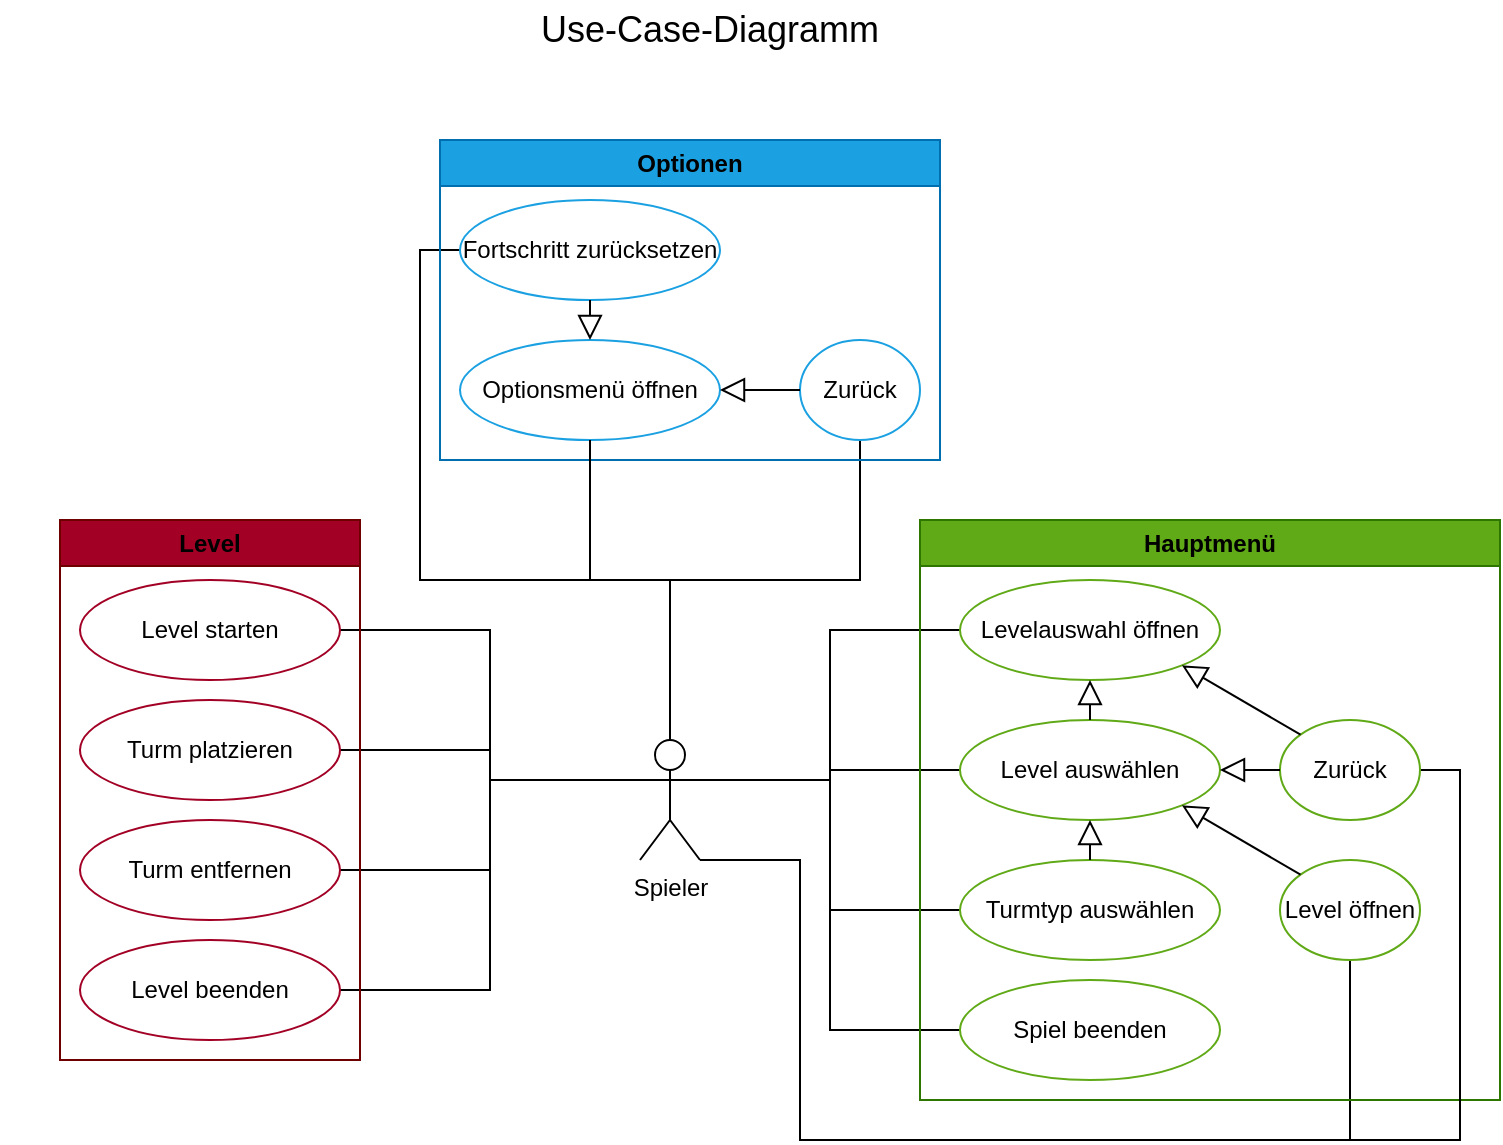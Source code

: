 <mxfile version="22.1.21" type="device">
  <diagram name="Seite-1" id="jFOsBGiqdpG6RBkZFCJJ">
    <mxGraphModel dx="819" dy="478" grid="1" gridSize="10" guides="1" tooltips="1" connect="1" arrows="1" fold="1" page="0" pageScale="1" pageWidth="827" pageHeight="1169" math="0" shadow="0">
      <root>
        <mxCell id="0" />
        <mxCell id="1" parent="0" />
        <mxCell id="WlG8nfUnTA8UvonYxR9_-14" style="edgeStyle=orthogonalEdgeStyle;rounded=0;orthogonalLoop=1;jettySize=auto;html=1;exitX=1;exitY=0.333;exitDx=0;exitDy=0;exitPerimeter=0;entryX=0;entryY=0.5;entryDx=0;entryDy=0;endArrow=none;endFill=0;" parent="1" source="WlG8nfUnTA8UvonYxR9_-1" target="WlG8nfUnTA8UvonYxR9_-3" edge="1">
          <mxGeometry relative="1" as="geometry" />
        </mxCell>
        <mxCell id="WlG8nfUnTA8UvonYxR9_-15" style="edgeStyle=orthogonalEdgeStyle;rounded=0;orthogonalLoop=1;jettySize=auto;html=1;exitX=1;exitY=0.333;exitDx=0;exitDy=0;exitPerimeter=0;entryX=0;entryY=0.5;entryDx=0;entryDy=0;endArrow=none;endFill=0;" parent="1" source="WlG8nfUnTA8UvonYxR9_-1" target="WlG8nfUnTA8UvonYxR9_-4" edge="1">
          <mxGeometry relative="1" as="geometry" />
        </mxCell>
        <mxCell id="WlG8nfUnTA8UvonYxR9_-16" style="edgeStyle=orthogonalEdgeStyle;rounded=0;orthogonalLoop=1;jettySize=auto;html=1;exitX=1;exitY=0.333;exitDx=0;exitDy=0;exitPerimeter=0;entryX=0;entryY=0.5;entryDx=0;entryDy=0;endArrow=none;endFill=0;" parent="1" source="WlG8nfUnTA8UvonYxR9_-1" target="WlG8nfUnTA8UvonYxR9_-5" edge="1">
          <mxGeometry relative="1" as="geometry" />
        </mxCell>
        <mxCell id="WlG8nfUnTA8UvonYxR9_-17" style="edgeStyle=orthogonalEdgeStyle;rounded=0;orthogonalLoop=1;jettySize=auto;html=1;exitX=1;exitY=0.333;exitDx=0;exitDy=0;exitPerimeter=0;entryX=0;entryY=0.5;entryDx=0;entryDy=0;endArrow=none;endFill=0;" parent="1" source="WlG8nfUnTA8UvonYxR9_-1" target="WlG8nfUnTA8UvonYxR9_-6" edge="1">
          <mxGeometry relative="1" as="geometry" />
        </mxCell>
        <mxCell id="WlG8nfUnTA8UvonYxR9_-18" style="edgeStyle=orthogonalEdgeStyle;rounded=0;orthogonalLoop=1;jettySize=auto;html=1;exitX=1;exitY=1;exitDx=0;exitDy=0;exitPerimeter=0;entryX=0.5;entryY=1;entryDx=0;entryDy=0;endArrow=none;endFill=0;" parent="1" source="WlG8nfUnTA8UvonYxR9_-1" target="WlG8nfUnTA8UvonYxR9_-8" edge="1">
          <mxGeometry relative="1" as="geometry">
            <Array as="points">
              <mxPoint x="480" y="460" />
              <mxPoint x="480" y="600" />
              <mxPoint x="755" y="600" />
            </Array>
          </mxGeometry>
        </mxCell>
        <mxCell id="WlG8nfUnTA8UvonYxR9_-30" style="edgeStyle=orthogonalEdgeStyle;rounded=0;orthogonalLoop=1;jettySize=auto;html=1;exitX=0.5;exitY=0;exitDx=0;exitDy=0;exitPerimeter=0;entryX=0.5;entryY=1;entryDx=0;entryDy=0;endArrow=none;endFill=0;" parent="1" source="WlG8nfUnTA8UvonYxR9_-1" target="WlG8nfUnTA8UvonYxR9_-24" edge="1">
          <mxGeometry relative="1" as="geometry">
            <Array as="points">
              <mxPoint x="415" y="320" />
              <mxPoint x="510" y="320" />
            </Array>
          </mxGeometry>
        </mxCell>
        <mxCell id="WlG8nfUnTA8UvonYxR9_-31" style="edgeStyle=orthogonalEdgeStyle;rounded=0;orthogonalLoop=1;jettySize=auto;html=1;exitX=0.5;exitY=0;exitDx=0;exitDy=0;exitPerimeter=0;entryX=0;entryY=0.5;entryDx=0;entryDy=0;endArrow=none;endFill=0;" parent="1" source="WlG8nfUnTA8UvonYxR9_-1" target="WlG8nfUnTA8UvonYxR9_-25" edge="1">
          <mxGeometry relative="1" as="geometry">
            <Array as="points">
              <mxPoint x="415" y="320" />
              <mxPoint x="290" y="320" />
              <mxPoint x="290" y="155" />
            </Array>
          </mxGeometry>
        </mxCell>
        <mxCell id="WlG8nfUnTA8UvonYxR9_-36" style="edgeStyle=orthogonalEdgeStyle;rounded=0;orthogonalLoop=1;jettySize=auto;html=1;exitX=0;exitY=0.333;exitDx=0;exitDy=0;exitPerimeter=0;entryX=1;entryY=0.5;entryDx=0;entryDy=0;endArrow=none;endFill=0;" parent="1" source="WlG8nfUnTA8UvonYxR9_-1" target="WlG8nfUnTA8UvonYxR9_-32" edge="1">
          <mxGeometry relative="1" as="geometry" />
        </mxCell>
        <mxCell id="WlG8nfUnTA8UvonYxR9_-37" style="edgeStyle=orthogonalEdgeStyle;rounded=0;orthogonalLoop=1;jettySize=auto;html=1;exitX=0;exitY=0.333;exitDx=0;exitDy=0;exitPerimeter=0;entryX=1;entryY=0.5;entryDx=0;entryDy=0;endArrow=none;endFill=0;" parent="1" source="WlG8nfUnTA8UvonYxR9_-1" target="WlG8nfUnTA8UvonYxR9_-33" edge="1">
          <mxGeometry relative="1" as="geometry" />
        </mxCell>
        <mxCell id="WlG8nfUnTA8UvonYxR9_-38" style="edgeStyle=orthogonalEdgeStyle;rounded=0;orthogonalLoop=1;jettySize=auto;html=1;exitX=0;exitY=0.333;exitDx=0;exitDy=0;exitPerimeter=0;entryX=1;entryY=0.5;entryDx=0;entryDy=0;endArrow=none;endFill=0;" parent="1" source="WlG8nfUnTA8UvonYxR9_-1" target="WlG8nfUnTA8UvonYxR9_-34" edge="1">
          <mxGeometry relative="1" as="geometry" />
        </mxCell>
        <mxCell id="WlG8nfUnTA8UvonYxR9_-39" style="edgeStyle=orthogonalEdgeStyle;rounded=0;orthogonalLoop=1;jettySize=auto;html=1;exitX=0;exitY=0.333;exitDx=0;exitDy=0;exitPerimeter=0;entryX=1;entryY=0.5;entryDx=0;entryDy=0;endArrow=none;endFill=0;" parent="1" source="WlG8nfUnTA8UvonYxR9_-1" target="WlG8nfUnTA8UvonYxR9_-35" edge="1">
          <mxGeometry relative="1" as="geometry" />
        </mxCell>
        <mxCell id="WlG8nfUnTA8UvonYxR9_-1" value="Spieler" style="shape=umlActor;verticalLabelPosition=bottom;verticalAlign=top;html=1;" parent="1" vertex="1">
          <mxGeometry x="400" y="400" width="30" height="60" as="geometry" />
        </mxCell>
        <mxCell id="WlG8nfUnTA8UvonYxR9_-2" value="Hauptmenü" style="swimlane;whiteSpace=wrap;html=1;fillColor=#60a917;fontColor=#000000;strokeColor=#2D7600;" parent="1" vertex="1">
          <mxGeometry x="540" y="290" width="290" height="290" as="geometry" />
        </mxCell>
        <mxCell id="WlG8nfUnTA8UvonYxR9_-3" value="Levelauswahl öffnen" style="ellipse;whiteSpace=wrap;html=1;strokeColor=#60A917;" parent="WlG8nfUnTA8UvonYxR9_-2" vertex="1">
          <mxGeometry x="20" y="30" width="130" height="50" as="geometry" />
        </mxCell>
        <mxCell id="WlG8nfUnTA8UvonYxR9_-4" value="Level auswählen" style="ellipse;whiteSpace=wrap;html=1;strokeColor=#60A917;" parent="WlG8nfUnTA8UvonYxR9_-2" vertex="1">
          <mxGeometry x="20" y="100" width="130" height="50" as="geometry" />
        </mxCell>
        <mxCell id="WlG8nfUnTA8UvonYxR9_-5" value="Turmtyp auswählen" style="ellipse;whiteSpace=wrap;html=1;strokeColor=#60A917;" parent="WlG8nfUnTA8UvonYxR9_-2" vertex="1">
          <mxGeometry x="20" y="170" width="130" height="50" as="geometry" />
        </mxCell>
        <mxCell id="WlG8nfUnTA8UvonYxR9_-6" value="Spiel beenden" style="ellipse;whiteSpace=wrap;html=1;strokeColor=#60A917;" parent="WlG8nfUnTA8UvonYxR9_-2" vertex="1">
          <mxGeometry x="20" y="230" width="130" height="50" as="geometry" />
        </mxCell>
        <mxCell id="WlG8nfUnTA8UvonYxR9_-19" style="edgeStyle=orthogonalEdgeStyle;rounded=0;orthogonalLoop=1;jettySize=auto;html=1;exitX=1;exitY=0.5;exitDx=0;exitDy=0;endArrow=none;endFill=0;" parent="WlG8nfUnTA8UvonYxR9_-2" source="WlG8nfUnTA8UvonYxR9_-7" edge="1">
          <mxGeometry relative="1" as="geometry">
            <mxPoint x="-110" y="170" as="targetPoint" />
            <Array as="points">
              <mxPoint x="270" y="125" />
              <mxPoint x="270" y="310" />
              <mxPoint x="-60" y="310" />
              <mxPoint x="-60" y="170" />
            </Array>
          </mxGeometry>
        </mxCell>
        <mxCell id="WlG8nfUnTA8UvonYxR9_-7" value="Zurück" style="ellipse;whiteSpace=wrap;html=1;strokeColor=#60A917;" parent="WlG8nfUnTA8UvonYxR9_-2" vertex="1">
          <mxGeometry x="180" y="100" width="70" height="50" as="geometry" />
        </mxCell>
        <mxCell id="WlG8nfUnTA8UvonYxR9_-8" value="Level öffnen" style="ellipse;whiteSpace=wrap;html=1;strokeColor=#60A917;" parent="WlG8nfUnTA8UvonYxR9_-2" vertex="1">
          <mxGeometry x="180" y="170" width="70" height="50" as="geometry" />
        </mxCell>
        <mxCell id="WlG8nfUnTA8UvonYxR9_-9" value="" style="endArrow=block;endSize=10;endFill=0;html=1;rounded=0;entryX=0.5;entryY=1;entryDx=0;entryDy=0;exitX=0.5;exitY=0;exitDx=0;exitDy=0;" parent="WlG8nfUnTA8UvonYxR9_-2" source="WlG8nfUnTA8UvonYxR9_-5" target="WlG8nfUnTA8UvonYxR9_-4" edge="1">
          <mxGeometry y="20" width="160" relative="1" as="geometry">
            <mxPoint x="-180" y="230" as="sourcePoint" />
            <mxPoint x="-20" y="230" as="targetPoint" />
            <mxPoint as="offset" />
          </mxGeometry>
        </mxCell>
        <mxCell id="WlG8nfUnTA8UvonYxR9_-10" value="" style="endArrow=block;endSize=10;endFill=0;html=1;rounded=0;entryX=0.5;entryY=1;entryDx=0;entryDy=0;exitX=0.5;exitY=0;exitDx=0;exitDy=0;" parent="WlG8nfUnTA8UvonYxR9_-2" source="WlG8nfUnTA8UvonYxR9_-4" target="WlG8nfUnTA8UvonYxR9_-3" edge="1">
          <mxGeometry y="20" width="160" relative="1" as="geometry">
            <mxPoint x="95" y="180" as="sourcePoint" />
            <mxPoint x="95" y="160" as="targetPoint" />
            <mxPoint as="offset" />
          </mxGeometry>
        </mxCell>
        <mxCell id="WlG8nfUnTA8UvonYxR9_-11" value="" style="endArrow=block;endSize=10;endFill=0;html=1;rounded=0;entryX=1;entryY=0.5;entryDx=0;entryDy=0;exitX=0;exitY=0.5;exitDx=0;exitDy=0;" parent="WlG8nfUnTA8UvonYxR9_-2" source="WlG8nfUnTA8UvonYxR9_-7" target="WlG8nfUnTA8UvonYxR9_-4" edge="1">
          <mxGeometry y="20" width="160" relative="1" as="geometry">
            <mxPoint x="95" y="110" as="sourcePoint" />
            <mxPoint x="95" y="90" as="targetPoint" />
            <mxPoint as="offset" />
          </mxGeometry>
        </mxCell>
        <mxCell id="WlG8nfUnTA8UvonYxR9_-12" value="" style="endArrow=block;endSize=10;endFill=0;html=1;rounded=0;entryX=1;entryY=1;entryDx=0;entryDy=0;exitX=0;exitY=0;exitDx=0;exitDy=0;" parent="WlG8nfUnTA8UvonYxR9_-2" source="WlG8nfUnTA8UvonYxR9_-7" target="WlG8nfUnTA8UvonYxR9_-3" edge="1">
          <mxGeometry y="20" width="160" relative="1" as="geometry">
            <mxPoint x="190" y="135" as="sourcePoint" />
            <mxPoint x="160" y="135" as="targetPoint" />
            <mxPoint as="offset" />
          </mxGeometry>
        </mxCell>
        <mxCell id="WlG8nfUnTA8UvonYxR9_-13" value="" style="endArrow=block;endSize=10;endFill=0;html=1;rounded=0;entryX=1;entryY=1;entryDx=0;entryDy=0;exitX=0;exitY=0;exitDx=0;exitDy=0;" parent="WlG8nfUnTA8UvonYxR9_-2" source="WlG8nfUnTA8UvonYxR9_-8" target="WlG8nfUnTA8UvonYxR9_-4" edge="1">
          <mxGeometry y="20" width="160" relative="1" as="geometry">
            <mxPoint x="200" y="145" as="sourcePoint" />
            <mxPoint x="170" y="145" as="targetPoint" />
            <mxPoint as="offset" />
          </mxGeometry>
        </mxCell>
        <mxCell id="WlG8nfUnTA8UvonYxR9_-20" value="Level" style="swimlane;whiteSpace=wrap;html=1;fillColor=#a20025;fontColor=#000000;strokeColor=#6F0000;" parent="1" vertex="1">
          <mxGeometry x="110" y="290" width="150" height="270" as="geometry" />
        </mxCell>
        <mxCell id="WlG8nfUnTA8UvonYxR9_-32" value="Level starten" style="ellipse;whiteSpace=wrap;html=1;strokeColor=#A20025;" parent="WlG8nfUnTA8UvonYxR9_-20" vertex="1">
          <mxGeometry x="10" y="30" width="130" height="50" as="geometry" />
        </mxCell>
        <mxCell id="WlG8nfUnTA8UvonYxR9_-33" value="Turm platzieren" style="ellipse;whiteSpace=wrap;html=1;strokeColor=#A20025;" parent="WlG8nfUnTA8UvonYxR9_-20" vertex="1">
          <mxGeometry x="10" y="90" width="130" height="50" as="geometry" />
        </mxCell>
        <mxCell id="WlG8nfUnTA8UvonYxR9_-34" value="Turm entfernen" style="ellipse;whiteSpace=wrap;html=1;strokeColor=#A20025;" parent="WlG8nfUnTA8UvonYxR9_-20" vertex="1">
          <mxGeometry x="10" y="150" width="130" height="50" as="geometry" />
        </mxCell>
        <mxCell id="WlG8nfUnTA8UvonYxR9_-35" value="Level beenden" style="ellipse;whiteSpace=wrap;html=1;strokeColor=#A20025;" parent="WlG8nfUnTA8UvonYxR9_-20" vertex="1">
          <mxGeometry x="10" y="210" width="130" height="50" as="geometry" />
        </mxCell>
        <mxCell id="WlG8nfUnTA8UvonYxR9_-21" value="Optionen" style="swimlane;whiteSpace=wrap;html=1;fillColor=#1ba1e2;fontColor=#000000;strokeColor=#006EAF;" parent="1" vertex="1">
          <mxGeometry x="300" y="100" width="250" height="160" as="geometry" />
        </mxCell>
        <mxCell id="WlG8nfUnTA8UvonYxR9_-23" value="Optionsmenü öffnen" style="ellipse;whiteSpace=wrap;html=1;strokeColor=#1BA1E2;" parent="WlG8nfUnTA8UvonYxR9_-21" vertex="1">
          <mxGeometry x="10" y="100" width="130" height="50" as="geometry" />
        </mxCell>
        <mxCell id="WlG8nfUnTA8UvonYxR9_-24" value="Zurück" style="ellipse;whiteSpace=wrap;html=1;strokeColor=#1BA1E2;" parent="WlG8nfUnTA8UvonYxR9_-21" vertex="1">
          <mxGeometry x="180" y="100" width="60" height="50" as="geometry" />
        </mxCell>
        <mxCell id="WlG8nfUnTA8UvonYxR9_-26" value="" style="endArrow=block;endSize=10;endFill=0;html=1;rounded=0;entryX=1;entryY=0.5;entryDx=0;entryDy=0;exitX=0;exitY=0.5;exitDx=0;exitDy=0;" parent="WlG8nfUnTA8UvonYxR9_-21" source="WlG8nfUnTA8UvonYxR9_-24" target="WlG8nfUnTA8UvonYxR9_-23" edge="1">
          <mxGeometry y="20" width="160" relative="1" as="geometry">
            <mxPoint x="365" y="-170" as="sourcePoint" />
            <mxPoint x="365" y="-190" as="targetPoint" />
            <mxPoint as="offset" />
          </mxGeometry>
        </mxCell>
        <mxCell id="WlG8nfUnTA8UvonYxR9_-25" value="Fortschritt zurücksetzen" style="ellipse;whiteSpace=wrap;html=1;strokeColor=#1BA1E2;" parent="1" vertex="1">
          <mxGeometry x="310" y="130" width="130" height="50" as="geometry" />
        </mxCell>
        <mxCell id="WlG8nfUnTA8UvonYxR9_-27" value="" style="endArrow=block;endSize=10;endFill=0;html=1;rounded=0;entryX=0.5;entryY=0;entryDx=0;entryDy=0;exitX=0.5;exitY=1;exitDx=0;exitDy=0;" parent="1" source="WlG8nfUnTA8UvonYxR9_-25" target="WlG8nfUnTA8UvonYxR9_-23" edge="1">
          <mxGeometry y="20" width="160" relative="1" as="geometry">
            <mxPoint x="490" y="165" as="sourcePoint" />
            <mxPoint x="450" y="165" as="targetPoint" />
            <mxPoint as="offset" />
          </mxGeometry>
        </mxCell>
        <mxCell id="WlG8nfUnTA8UvonYxR9_-29" style="edgeStyle=orthogonalEdgeStyle;rounded=0;orthogonalLoop=1;jettySize=auto;html=1;exitX=0.5;exitY=1;exitDx=0;exitDy=0;entryX=0.5;entryY=0;entryDx=0;entryDy=0;entryPerimeter=0;endArrow=none;endFill=0;" parent="1" source="WlG8nfUnTA8UvonYxR9_-23" target="WlG8nfUnTA8UvonYxR9_-1" edge="1">
          <mxGeometry relative="1" as="geometry">
            <Array as="points">
              <mxPoint x="375" y="320" />
              <mxPoint x="415" y="320" />
            </Array>
          </mxGeometry>
        </mxCell>
        <mxCell id="ufTKArYPSRSzJeNvmcEm-1" value="Use-Case-Diagramm" style="text;html=1;strokeColor=none;fillColor=none;align=center;verticalAlign=middle;whiteSpace=wrap;rounded=0;fontSize=18;" vertex="1" parent="1">
          <mxGeometry x="80" y="30" width="710" height="30" as="geometry" />
        </mxCell>
      </root>
    </mxGraphModel>
  </diagram>
</mxfile>
